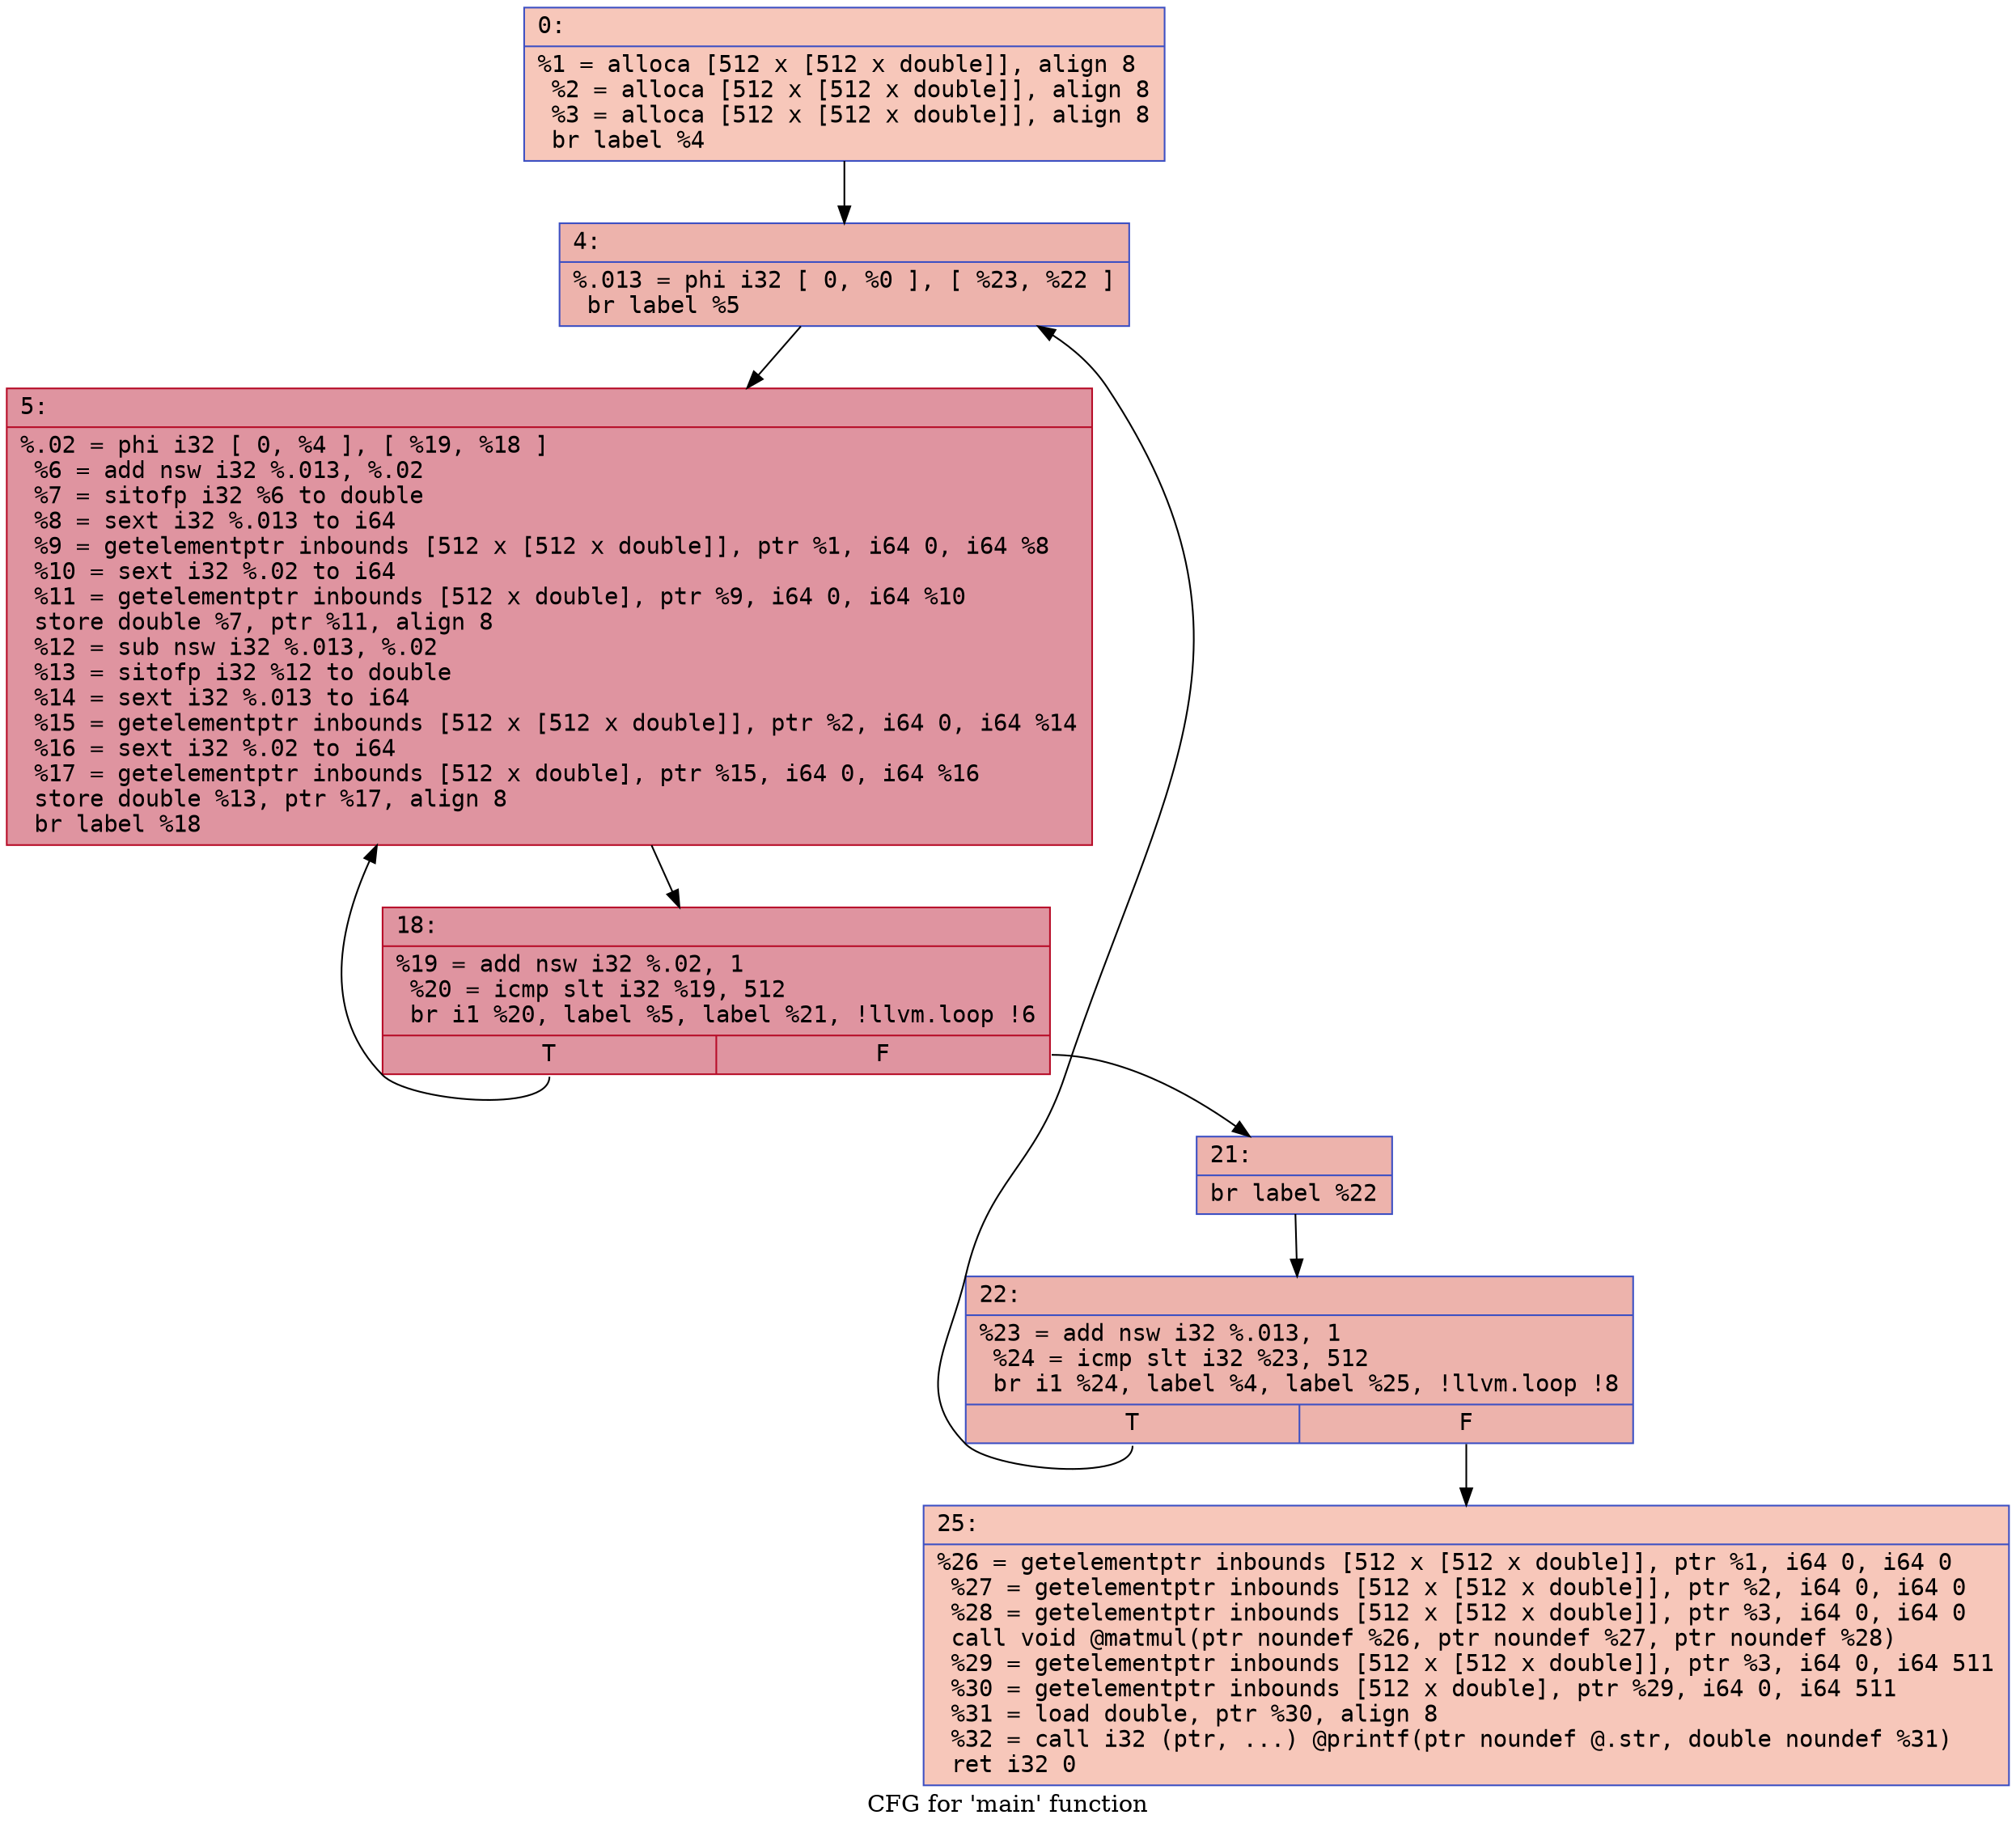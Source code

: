 digraph "CFG for 'main' function" {
	label="CFG for 'main' function";

	Node0x140642c70 [shape=record,color="#3d50c3ff", style=filled, fillcolor="#ec7f6370" fontname="Courier",label="{0:\l|  %1 = alloca [512 x [512 x double]], align 8\l  %2 = alloca [512 x [512 x double]], align 8\l  %3 = alloca [512 x [512 x double]], align 8\l  br label %4\l}"];
	Node0x140642c70 -> Node0x140642e50[tooltip="0 -> 4\nProbability 100.00%" ];
	Node0x140642e50 [shape=record,color="#3d50c3ff", style=filled, fillcolor="#d6524470" fontname="Courier",label="{4:\l|  %.013 = phi i32 [ 0, %0 ], [ %23, %22 ]\l  br label %5\l}"];
	Node0x140642e50 -> Node0x140643150[tooltip="4 -> 5\nProbability 100.00%" ];
	Node0x140643150 [shape=record,color="#b70d28ff", style=filled, fillcolor="#b70d2870" fontname="Courier",label="{5:\l|  %.02 = phi i32 [ 0, %4 ], [ %19, %18 ]\l  %6 = add nsw i32 %.013, %.02\l  %7 = sitofp i32 %6 to double\l  %8 = sext i32 %.013 to i64\l  %9 = getelementptr inbounds [512 x [512 x double]], ptr %1, i64 0, i64 %8\l  %10 = sext i32 %.02 to i64\l  %11 = getelementptr inbounds [512 x double], ptr %9, i64 0, i64 %10\l  store double %7, ptr %11, align 8\l  %12 = sub nsw i32 %.013, %.02\l  %13 = sitofp i32 %12 to double\l  %14 = sext i32 %.013 to i64\l  %15 = getelementptr inbounds [512 x [512 x double]], ptr %2, i64 0, i64 %14\l  %16 = sext i32 %.02 to i64\l  %17 = getelementptr inbounds [512 x double], ptr %15, i64 0, i64 %16\l  store double %13, ptr %17, align 8\l  br label %18\l}"];
	Node0x140643150 -> Node0x140643280[tooltip="5 -> 18\nProbability 100.00%" ];
	Node0x140643280 [shape=record,color="#b70d28ff", style=filled, fillcolor="#b70d2870" fontname="Courier",label="{18:\l|  %19 = add nsw i32 %.02, 1\l  %20 = icmp slt i32 %19, 512\l  br i1 %20, label %5, label %21, !llvm.loop !6\l|{<s0>T|<s1>F}}"];
	Node0x140643280:s0 -> Node0x140643150[tooltip="18 -> 5\nProbability 96.88%" ];
	Node0x140643280:s1 -> Node0x140643d50[tooltip="18 -> 21\nProbability 3.12%" ];
	Node0x140643d50 [shape=record,color="#3d50c3ff", style=filled, fillcolor="#d6524470" fontname="Courier",label="{21:\l|  br label %22\l}"];
	Node0x140643d50 -> Node0x140642f40[tooltip="21 -> 22\nProbability 100.00%" ];
	Node0x140642f40 [shape=record,color="#3d50c3ff", style=filled, fillcolor="#d6524470" fontname="Courier",label="{22:\l|  %23 = add nsw i32 %.013, 1\l  %24 = icmp slt i32 %23, 512\l  br i1 %24, label %4, label %25, !llvm.loop !8\l|{<s0>T|<s1>F}}"];
	Node0x140642f40:s0 -> Node0x140642e50[tooltip="22 -> 4\nProbability 96.88%" ];
	Node0x140642f40:s1 -> Node0x140644090[tooltip="22 -> 25\nProbability 3.12%" ];
	Node0x140644090 [shape=record,color="#3d50c3ff", style=filled, fillcolor="#ec7f6370" fontname="Courier",label="{25:\l|  %26 = getelementptr inbounds [512 x [512 x double]], ptr %1, i64 0, i64 0\l  %27 = getelementptr inbounds [512 x [512 x double]], ptr %2, i64 0, i64 0\l  %28 = getelementptr inbounds [512 x [512 x double]], ptr %3, i64 0, i64 0\l  call void @matmul(ptr noundef %26, ptr noundef %27, ptr noundef %28)\l  %29 = getelementptr inbounds [512 x [512 x double]], ptr %3, i64 0, i64 511\l  %30 = getelementptr inbounds [512 x double], ptr %29, i64 0, i64 511\l  %31 = load double, ptr %30, align 8\l  %32 = call i32 (ptr, ...) @printf(ptr noundef @.str, double noundef %31)\l  ret i32 0\l}"];
}
